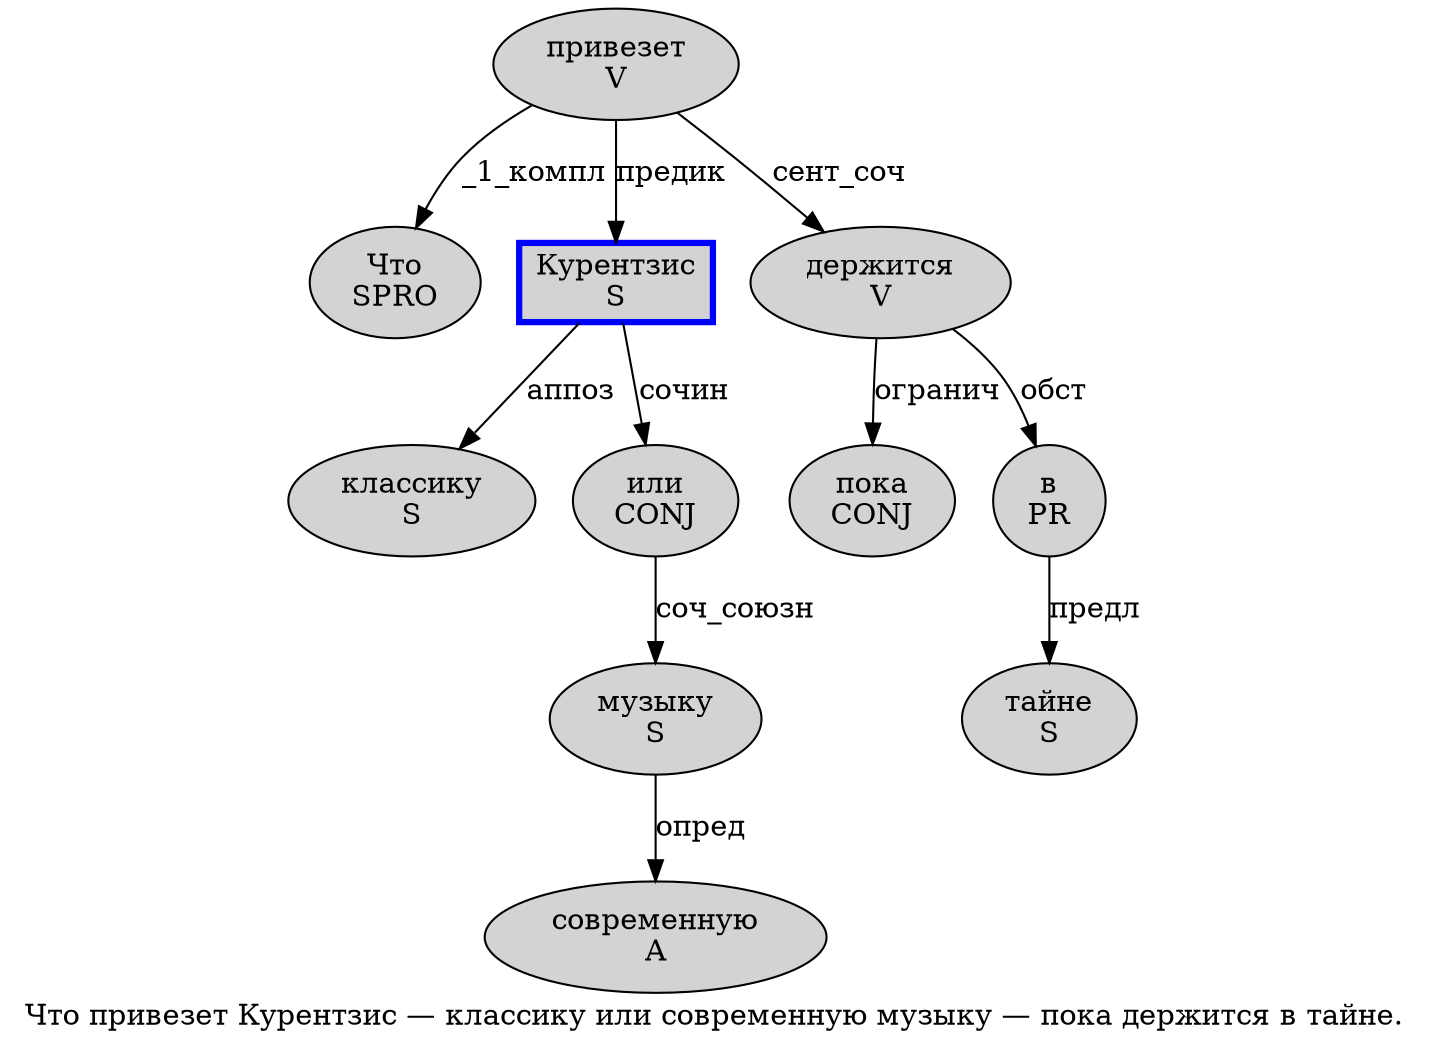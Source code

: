 digraph SENTENCE_195 {
	graph [label="Что привезет Курентзис — классику или современную музыку — пока держится в тайне."]
	node [style=filled]
		0 [label="Что
SPRO" color="" fillcolor=lightgray penwidth=1 shape=ellipse]
		1 [label="привезет
V" color="" fillcolor=lightgray penwidth=1 shape=ellipse]
		2 [label="Курентзис
S" color=blue fillcolor=lightgray penwidth=3 shape=box]
		4 [label="классику
S" color="" fillcolor=lightgray penwidth=1 shape=ellipse]
		5 [label="или
CONJ" color="" fillcolor=lightgray penwidth=1 shape=ellipse]
		6 [label="современную
A" color="" fillcolor=lightgray penwidth=1 shape=ellipse]
		7 [label="музыку
S" color="" fillcolor=lightgray penwidth=1 shape=ellipse]
		9 [label="пока
CONJ" color="" fillcolor=lightgray penwidth=1 shape=ellipse]
		10 [label="держится
V" color="" fillcolor=lightgray penwidth=1 shape=ellipse]
		11 [label="в
PR" color="" fillcolor=lightgray penwidth=1 shape=ellipse]
		12 [label="тайне
S" color="" fillcolor=lightgray penwidth=1 shape=ellipse]
			7 -> 6 [label="опред"]
			2 -> 4 [label="аппоз"]
			2 -> 5 [label="сочин"]
			11 -> 12 [label="предл"]
			5 -> 7 [label="соч_союзн"]
			1 -> 0 [label="_1_компл"]
			1 -> 2 [label="предик"]
			1 -> 10 [label="сент_соч"]
			10 -> 9 [label="огранич"]
			10 -> 11 [label="обст"]
}